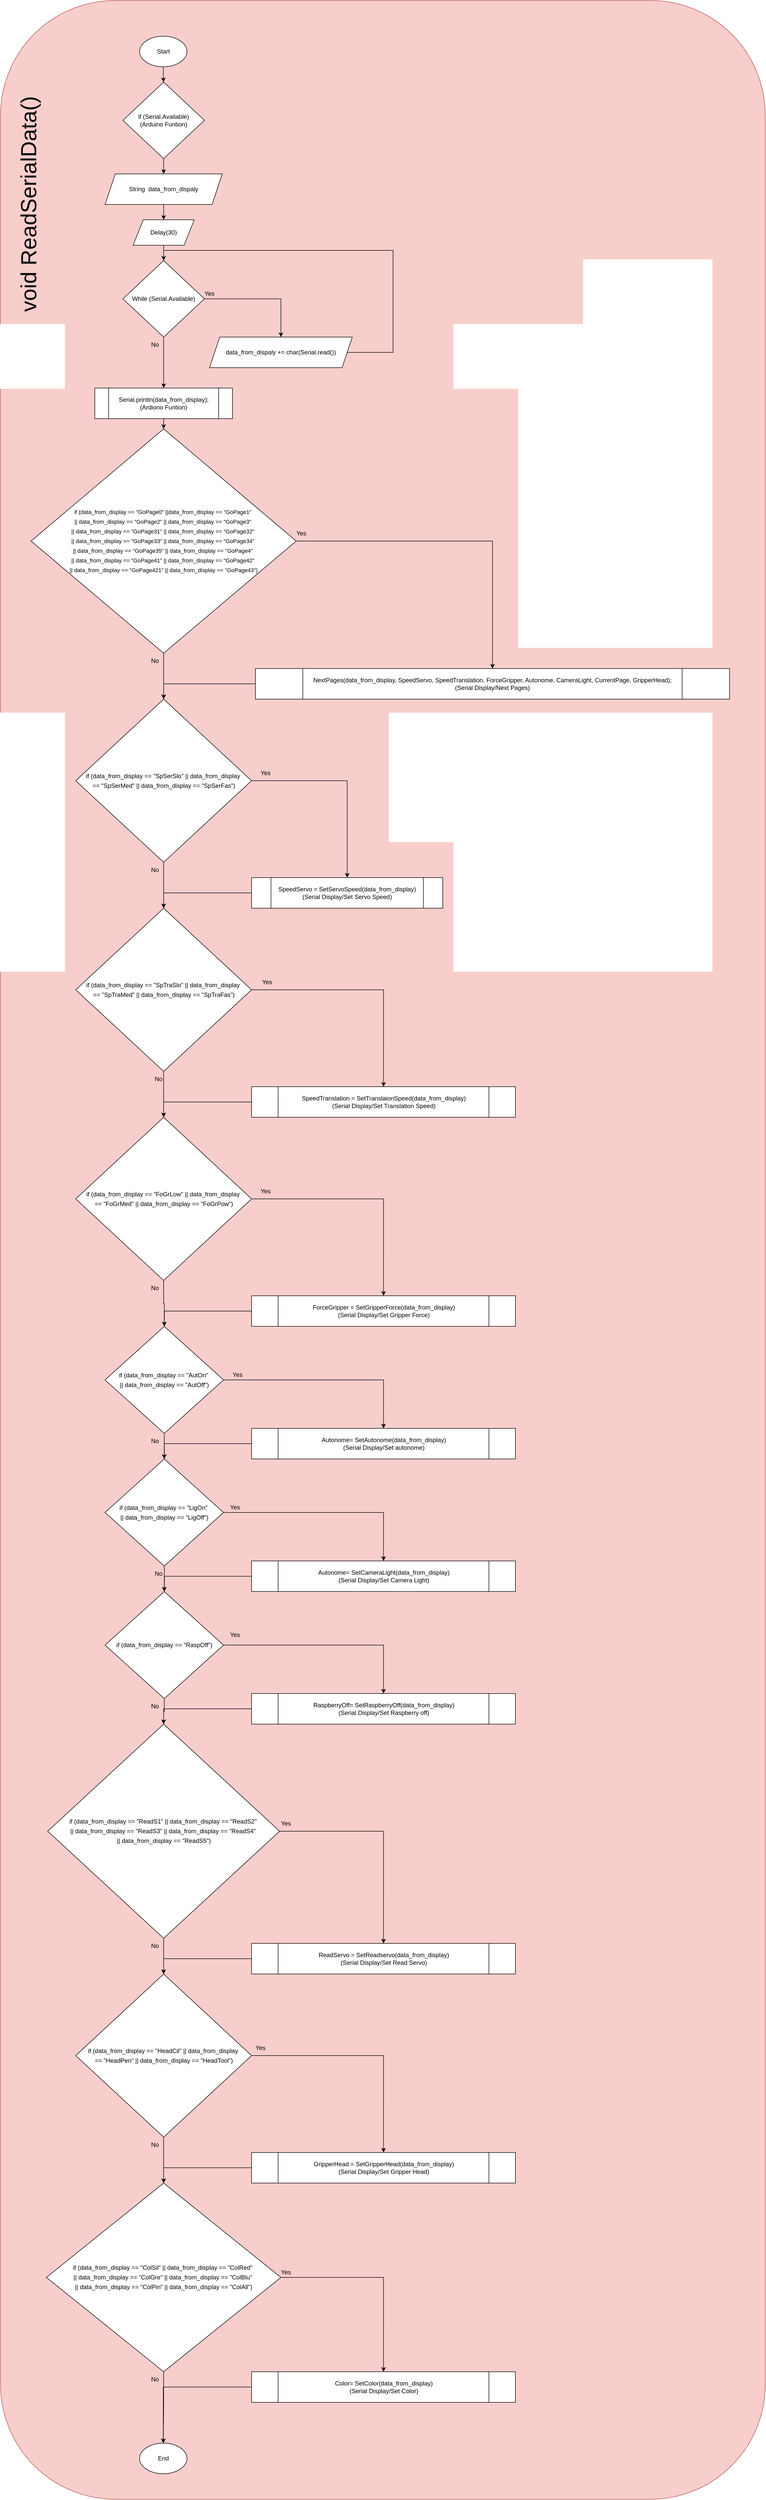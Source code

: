 <mxfile version="24.5.2" type="device">
  <diagram name="Page-1" id="UvGsvI7WDLGOxSDZg6XE">
    <mxGraphModel dx="1247" dy="1771" grid="1" gridSize="10" guides="1" tooltips="1" connect="1" arrows="1" fold="1" page="1" pageScale="1" pageWidth="850" pageHeight="1100" math="0" shadow="0">
      <root>
        <mxCell id="0" />
        <mxCell id="1" parent="0" />
        <mxCell id="ry9LyBkneQpmExAJehDU-2" value="" style="rounded=1;whiteSpace=wrap;html=1;fillColor=#f8cecc;strokeColor=#b85450;" parent="1" vertex="1">
          <mxGeometry x="310" y="-50" width="1500" height="4900" as="geometry" />
        </mxCell>
        <mxCell id="-D-eLlU2YmqxO5qmRBM4-75" value="" style="edgeStyle=orthogonalEdgeStyle;rounded=0;orthogonalLoop=1;jettySize=auto;html=1;" edge="1" parent="1" source="ry9LyBkneQpmExAJehDU-4" target="-D-eLlU2YmqxO5qmRBM4-1">
          <mxGeometry relative="1" as="geometry" />
        </mxCell>
        <mxCell id="ry9LyBkneQpmExAJehDU-4" value="Start" style="ellipse;whiteSpace=wrap;html=1;" parent="1" vertex="1">
          <mxGeometry x="582.75" y="20" width="93" height="60" as="geometry" />
        </mxCell>
        <mxCell id="ry9LyBkneQpmExAJehDU-7" value="&lt;font style=&quot;font-size: 43px;&quot;&gt;void ReadSerialData()&lt;/font&gt;" style="text;html=1;align=center;verticalAlign=middle;whiteSpace=wrap;rounded=0;rotation=-90;" parent="1" vertex="1">
          <mxGeometry x="89.5" y="309.5" width="550" height="80" as="geometry" />
        </mxCell>
        <mxCell id="-D-eLlU2YmqxO5qmRBM4-9" value="" style="edgeStyle=orthogonalEdgeStyle;rounded=0;orthogonalLoop=1;jettySize=auto;html=1;" edge="1" parent="1" source="-D-eLlU2YmqxO5qmRBM4-1" target="-D-eLlU2YmqxO5qmRBM4-3">
          <mxGeometry relative="1" as="geometry" />
        </mxCell>
        <mxCell id="-D-eLlU2YmqxO5qmRBM4-1" value="if (Serial.Available)&lt;div&gt;(Arduino Funtion)&lt;/div&gt;" style="rhombus;whiteSpace=wrap;html=1;" vertex="1" parent="1">
          <mxGeometry x="550" y="110" width="160" height="150" as="geometry" />
        </mxCell>
        <mxCell id="-D-eLlU2YmqxO5qmRBM4-12" style="edgeStyle=orthogonalEdgeStyle;rounded=0;orthogonalLoop=1;jettySize=auto;html=1;entryX=0.5;entryY=0;entryDx=0;entryDy=0;" edge="1" parent="1" source="-D-eLlU2YmqxO5qmRBM4-3" target="-D-eLlU2YmqxO5qmRBM4-4">
          <mxGeometry relative="1" as="geometry" />
        </mxCell>
        <mxCell id="-D-eLlU2YmqxO5qmRBM4-3" value="String&amp;nbsp; data_from_dispaly" style="shape=parallelogram;perimeter=parallelogramPerimeter;whiteSpace=wrap;html=1;fixedSize=1;" vertex="1" parent="1">
          <mxGeometry x="515" y="290" width="230" height="60" as="geometry" />
        </mxCell>
        <mxCell id="-D-eLlU2YmqxO5qmRBM4-13" style="edgeStyle=orthogonalEdgeStyle;rounded=0;orthogonalLoop=1;jettySize=auto;html=1;entryX=0.5;entryY=0;entryDx=0;entryDy=0;" edge="1" parent="1" source="-D-eLlU2YmqxO5qmRBM4-4" target="-D-eLlU2YmqxO5qmRBM4-6">
          <mxGeometry relative="1" as="geometry" />
        </mxCell>
        <mxCell id="-D-eLlU2YmqxO5qmRBM4-4" value="Delay(30)" style="shape=parallelogram;perimeter=parallelogramPerimeter;whiteSpace=wrap;html=1;fixedSize=1;" vertex="1" parent="1">
          <mxGeometry x="570" y="380" width="120" height="50" as="geometry" />
        </mxCell>
        <mxCell id="-D-eLlU2YmqxO5qmRBM4-8" style="edgeStyle=orthogonalEdgeStyle;rounded=0;orthogonalLoop=1;jettySize=auto;html=1;entryX=0.5;entryY=0;entryDx=0;entryDy=0;" edge="1" parent="1" source="-D-eLlU2YmqxO5qmRBM4-6" target="-D-eLlU2YmqxO5qmRBM4-7">
          <mxGeometry relative="1" as="geometry" />
        </mxCell>
        <mxCell id="-D-eLlU2YmqxO5qmRBM4-16" value="" style="edgeStyle=orthogonalEdgeStyle;rounded=0;orthogonalLoop=1;jettySize=auto;html=1;" edge="1" parent="1" source="-D-eLlU2YmqxO5qmRBM4-6" target="-D-eLlU2YmqxO5qmRBM4-15">
          <mxGeometry relative="1" as="geometry" />
        </mxCell>
        <mxCell id="-D-eLlU2YmqxO5qmRBM4-6" value="While (Serial.Available)" style="rhombus;whiteSpace=wrap;html=1;" vertex="1" parent="1">
          <mxGeometry x="550" y="460" width="160" height="150" as="geometry" />
        </mxCell>
        <mxCell id="-D-eLlU2YmqxO5qmRBM4-76" style="edgeStyle=orthogonalEdgeStyle;rounded=0;orthogonalLoop=1;jettySize=auto;html=1;entryX=0.5;entryY=0;entryDx=0;entryDy=0;" edge="1" parent="1" source="-D-eLlU2YmqxO5qmRBM4-7" target="-D-eLlU2YmqxO5qmRBM4-6">
          <mxGeometry relative="1" as="geometry">
            <Array as="points">
              <mxPoint x="1080" y="640" />
              <mxPoint x="1080" y="440" />
              <mxPoint x="630" y="440" />
            </Array>
          </mxGeometry>
        </mxCell>
        <mxCell id="-D-eLlU2YmqxO5qmRBM4-7" value="data_from_dispaly += char(Serial.read())" style="shape=parallelogram;perimeter=parallelogramPerimeter;whiteSpace=wrap;html=1;fixedSize=1;" vertex="1" parent="1">
          <mxGeometry x="720" y="610" width="280" height="60" as="geometry" />
        </mxCell>
        <mxCell id="-D-eLlU2YmqxO5qmRBM4-74" style="edgeStyle=orthogonalEdgeStyle;rounded=0;orthogonalLoop=1;jettySize=auto;html=1;" edge="1" parent="1" source="-D-eLlU2YmqxO5qmRBM4-15" target="-D-eLlU2YmqxO5qmRBM4-17">
          <mxGeometry relative="1" as="geometry" />
        </mxCell>
        <mxCell id="-D-eLlU2YmqxO5qmRBM4-15" value="Serial.println(data_from_display);&lt;div&gt;(Ardiono Funtion)&lt;/div&gt;" style="shape=process;whiteSpace=wrap;html=1;backgroundOutline=1;" vertex="1" parent="1">
          <mxGeometry x="495" y="710" width="270" height="60" as="geometry" />
        </mxCell>
        <mxCell id="-D-eLlU2YmqxO5qmRBM4-20" style="edgeStyle=orthogonalEdgeStyle;rounded=0;orthogonalLoop=1;jettySize=auto;html=1;entryX=0.5;entryY=0;entryDx=0;entryDy=0;exitX=1;exitY=0.5;exitDx=0;exitDy=0;" edge="1" parent="1" source="-D-eLlU2YmqxO5qmRBM4-17" target="-D-eLlU2YmqxO5qmRBM4-18">
          <mxGeometry relative="1" as="geometry" />
        </mxCell>
        <mxCell id="-D-eLlU2YmqxO5qmRBM4-73" value="" style="edgeStyle=orthogonalEdgeStyle;rounded=0;orthogonalLoop=1;jettySize=auto;html=1;" edge="1" parent="1" source="-D-eLlU2YmqxO5qmRBM4-17" target="-D-eLlU2YmqxO5qmRBM4-21">
          <mxGeometry relative="1" as="geometry" />
        </mxCell>
        <mxCell id="-D-eLlU2YmqxO5qmRBM4-17" value="&lt;div style=&quot;line-height: 19px; white-space: pre; font-size: 11px;&quot;&gt;&lt;font style=&quot;font-size: 11px;&quot; face=&quot;Helvetica&quot;&gt;if (data_from_display == &quot;GoPage0&quot; ||data_from_display == &quot;GoPage1&quot; &lt;/font&gt;&lt;/div&gt;&lt;div style=&quot;line-height: 19px; white-space: pre; font-size: 11px;&quot;&gt;&lt;font style=&quot;font-size: 11px;&quot;&gt;&lt;font style=&quot;font-size: 11px;&quot; face=&quot;Helvetica&quot;&gt;|| &lt;/font&gt;&lt;span style=&quot;background-color: initial;&quot;&gt;data_from_display == &quot;GoPage2&quot; || data_from_display == &quot;GoPage3&quot; &lt;/span&gt;&lt;/font&gt;&lt;/div&gt;&lt;div style=&quot;line-height: 19px; white-space: pre; font-size: 11px;&quot;&gt;&lt;font style=&quot;font-size: 11px;&quot; face=&quot;Helvetica&quot;&gt;|| data_from_display == &quot;GoPage31&quot; || data_from_display == &quot;GoPage32&quot; &lt;/font&gt;&lt;/div&gt;&lt;div style=&quot;line-height: 19px; white-space: pre; font-size: 11px;&quot;&gt;&lt;font style=&quot;font-size: 11px;&quot; face=&quot;Helvetica&quot;&gt;|| data_from_display == &quot;GoPage33&quot; || data_from_display == &quot;GoPage34&quot; &lt;/font&gt;&lt;/div&gt;&lt;div style=&quot;line-height: 19px; white-space: pre; font-size: 11px;&quot;&gt;&lt;font style=&quot;font-size: 11px;&quot; face=&quot;Helvetica&quot;&gt;|| data_from_display == &quot;GoPage35&quot; || data_from_display == &quot;GoPage4&quot; &lt;/font&gt;&lt;/div&gt;&lt;div style=&quot;line-height: 19px; white-space: pre; font-size: 11px;&quot;&gt;&lt;font style=&quot;font-size: 11px;&quot; face=&quot;Helvetica&quot;&gt;|| data_from_display == &quot;GoPage41&quot; || data_from_display == &quot;GoPage42&quot; &lt;/font&gt;&lt;/div&gt;&lt;div style=&quot;line-height: 19px; white-space: pre; font-size: 11px;&quot;&gt;&lt;font style=&quot;font-size: 11px;&quot; face=&quot;Helvetica&quot;&gt;|| data_from_display == &quot;GoPage421&quot; || data_from_display == &quot;GoPage43&quot;)&lt;/font&gt;&lt;/div&gt;" style="rhombus;whiteSpace=wrap;html=1;" vertex="1" parent="1">
          <mxGeometry x="370" y="790" width="520" height="440" as="geometry" />
        </mxCell>
        <mxCell id="-D-eLlU2YmqxO5qmRBM4-72" style="edgeStyle=orthogonalEdgeStyle;rounded=0;orthogonalLoop=1;jettySize=auto;html=1;entryX=0.5;entryY=0;entryDx=0;entryDy=0;" edge="1" parent="1" source="-D-eLlU2YmqxO5qmRBM4-18" target="-D-eLlU2YmqxO5qmRBM4-21">
          <mxGeometry relative="1" as="geometry" />
        </mxCell>
        <mxCell id="-D-eLlU2YmqxO5qmRBM4-18" value="&lt;font face=&quot;Helvetica&quot; style=&quot;font-size: 12px;&quot;&gt;&lt;span style=&quot;white-space: pre;&quot;&gt;NextPages&lt;/span&gt;&lt;span style=&quot;white-space: pre;&quot;&gt;(&lt;/span&gt;&lt;span style=&quot;white-space: pre;&quot;&gt;data_from_display&lt;/span&gt;&lt;span style=&quot;white-space: pre;&quot;&gt;, &lt;/span&gt;&lt;span style=&quot;white-space: pre;&quot;&gt;SpeedServo&lt;/span&gt;&lt;span style=&quot;white-space: pre;&quot;&gt;, &lt;/span&gt;&lt;span style=&quot;white-space: pre;&quot;&gt;SpeedTranslation&lt;/span&gt;&lt;span style=&quot;white-space: pre;&quot;&gt;, &lt;/span&gt;&lt;span style=&quot;white-space: pre;&quot;&gt;ForceGripper&lt;/span&gt;&lt;span style=&quot;white-space: pre;&quot;&gt;, &lt;/span&gt;&lt;span style=&quot;white-space: pre;&quot;&gt;Autonome&lt;/span&gt;&lt;span style=&quot;white-space: pre;&quot;&gt;, &lt;/span&gt;&lt;span style=&quot;white-space: pre;&quot;&gt;CameraLight&lt;/span&gt;&lt;span style=&quot;white-space: pre;&quot;&gt;, &lt;/span&gt;&lt;span style=&quot;white-space: pre;&quot;&gt;CurrentPage&lt;/span&gt;&lt;span style=&quot;white-space: pre;&quot;&gt;, &lt;/span&gt;&lt;span style=&quot;white-space: pre;&quot;&gt;GripperHead&lt;/span&gt;&lt;span style=&quot;white-space: pre;&quot;&gt;);&lt;/span&gt;&lt;/font&gt;&lt;div&gt;&lt;font face=&quot;Helvetica&quot; style=&quot;font-size: 12px;&quot;&gt;(Serial Display/Next Pages)&lt;/font&gt;&lt;/div&gt;" style="shape=process;whiteSpace=wrap;html=1;backgroundOutline=1;" vertex="1" parent="1">
          <mxGeometry x="810" y="1260" width="930" height="60" as="geometry" />
        </mxCell>
        <mxCell id="-D-eLlU2YmqxO5qmRBM4-68" value="" style="edgeStyle=orthogonalEdgeStyle;rounded=0;orthogonalLoop=1;jettySize=auto;html=1;" edge="1" parent="1" source="-D-eLlU2YmqxO5qmRBM4-21" target="-D-eLlU2YmqxO5qmRBM4-26">
          <mxGeometry relative="1" as="geometry" />
        </mxCell>
        <mxCell id="-D-eLlU2YmqxO5qmRBM4-69" style="edgeStyle=orthogonalEdgeStyle;rounded=0;orthogonalLoop=1;jettySize=auto;html=1;entryX=0.5;entryY=0;entryDx=0;entryDy=0;exitX=1;exitY=0.5;exitDx=0;exitDy=0;" edge="1" parent="1" source="-D-eLlU2YmqxO5qmRBM4-21" target="-D-eLlU2YmqxO5qmRBM4-22">
          <mxGeometry relative="1" as="geometry" />
        </mxCell>
        <mxCell id="-D-eLlU2YmqxO5qmRBM4-21" value="&lt;div style=&quot;line-height: 19px; white-space: pre;&quot;&gt;&lt;font face=&quot;Helvetica&quot;&gt;if (data_from_display == &quot;SpSerSlo&quot; || data_from_display &lt;/font&gt;&lt;/div&gt;&lt;div style=&quot;line-height: 19px; white-space: pre;&quot;&gt;&lt;font face=&quot;Helvetica&quot;&gt;== &quot;SpSerMed&quot; || data_from_display == &quot;SpSerFas&quot;)&lt;/font&gt;&lt;/div&gt;" style="rhombus;whiteSpace=wrap;html=1;" vertex="1" parent="1">
          <mxGeometry x="457.5" y="1320" width="345" height="320" as="geometry" />
        </mxCell>
        <mxCell id="-D-eLlU2YmqxO5qmRBM4-70" style="edgeStyle=orthogonalEdgeStyle;rounded=0;orthogonalLoop=1;jettySize=auto;html=1;entryX=0.5;entryY=0;entryDx=0;entryDy=0;exitX=0;exitY=0.5;exitDx=0;exitDy=0;" edge="1" parent="1" source="-D-eLlU2YmqxO5qmRBM4-22" target="-D-eLlU2YmqxO5qmRBM4-26">
          <mxGeometry relative="1" as="geometry" />
        </mxCell>
        <mxCell id="-D-eLlU2YmqxO5qmRBM4-22" value="&lt;div&gt;&lt;font face=&quot;Helvetica&quot; style=&quot;font-size: 12px;&quot;&gt;SpeedServo = SetServoSpeed(data_from_display)&lt;/font&gt;&lt;/div&gt;&lt;div&gt;&lt;font face=&quot;Helvetica&quot; style=&quot;font-size: 12px;&quot;&gt;(Serial Display/Set Servo Speed)&lt;/font&gt;&lt;/div&gt;" style="shape=process;whiteSpace=wrap;html=1;backgroundOutline=1;" vertex="1" parent="1">
          <mxGeometry x="802.5" y="1670" width="375" height="60" as="geometry" />
        </mxCell>
        <mxCell id="-D-eLlU2YmqxO5qmRBM4-66" value="" style="edgeStyle=orthogonalEdgeStyle;rounded=0;orthogonalLoop=1;jettySize=auto;html=1;" edge="1" parent="1" source="-D-eLlU2YmqxO5qmRBM4-26" target="-D-eLlU2YmqxO5qmRBM4-30">
          <mxGeometry relative="1" as="geometry" />
        </mxCell>
        <mxCell id="-D-eLlU2YmqxO5qmRBM4-67" style="edgeStyle=orthogonalEdgeStyle;rounded=0;orthogonalLoop=1;jettySize=auto;html=1;entryX=0.5;entryY=0;entryDx=0;entryDy=0;exitX=1;exitY=0.5;exitDx=0;exitDy=0;" edge="1" parent="1" source="-D-eLlU2YmqxO5qmRBM4-26" target="-D-eLlU2YmqxO5qmRBM4-27">
          <mxGeometry relative="1" as="geometry" />
        </mxCell>
        <mxCell id="-D-eLlU2YmqxO5qmRBM4-26" value="&lt;div style=&quot;line-height: 19px; white-space: pre;&quot;&gt;&lt;font face=&quot;Helvetica&quot;&gt;if (data_from_display == &quot;SpTraSlo&quot; || data_from_display &lt;/font&gt;&lt;/div&gt;&lt;div style=&quot;line-height: 19px; white-space: pre;&quot;&gt;&lt;font face=&quot;Helvetica&quot;&gt;== &quot;SpTraMed&quot; || data_from_display == &quot;SpTraFas&quot;)&lt;/font&gt;&lt;/div&gt;" style="rhombus;whiteSpace=wrap;html=1;" vertex="1" parent="1">
          <mxGeometry x="457.5" y="1730" width="345" height="320" as="geometry" />
        </mxCell>
        <mxCell id="-D-eLlU2YmqxO5qmRBM4-71" style="edgeStyle=orthogonalEdgeStyle;rounded=0;orthogonalLoop=1;jettySize=auto;html=1;entryX=0.5;entryY=0;entryDx=0;entryDy=0;exitX=0;exitY=0.5;exitDx=0;exitDy=0;" edge="1" parent="1" source="-D-eLlU2YmqxO5qmRBM4-27" target="-D-eLlU2YmqxO5qmRBM4-30">
          <mxGeometry relative="1" as="geometry" />
        </mxCell>
        <mxCell id="-D-eLlU2YmqxO5qmRBM4-27" value="&lt;div&gt;&lt;font face=&quot;Helvetica&quot; style=&quot;font-size: 12px;&quot;&gt;SpeedTranslation = SetTranslaionSpeed(data_from_display)&lt;/font&gt;&lt;/div&gt;&lt;div&gt;&lt;font face=&quot;Helvetica&quot; style=&quot;font-size: 12px;&quot;&gt;(Serial Display/&lt;/font&gt;Set Translation Speed&lt;font face=&quot;Helvetica&quot; style=&quot;font-size: 12px;&quot;&gt;)&lt;/font&gt;&lt;/div&gt;" style="shape=process;whiteSpace=wrap;html=1;backgroundOutline=1;" vertex="1" parent="1">
          <mxGeometry x="802.5" y="2080" width="517.5" height="60" as="geometry" />
        </mxCell>
        <mxCell id="-D-eLlU2YmqxO5qmRBM4-64" value="" style="edgeStyle=orthogonalEdgeStyle;rounded=0;orthogonalLoop=1;jettySize=auto;html=1;" edge="1" parent="1" source="-D-eLlU2YmqxO5qmRBM4-30" target="-D-eLlU2YmqxO5qmRBM4-32">
          <mxGeometry relative="1" as="geometry" />
        </mxCell>
        <mxCell id="-D-eLlU2YmqxO5qmRBM4-65" style="edgeStyle=orthogonalEdgeStyle;rounded=0;orthogonalLoop=1;jettySize=auto;html=1;entryX=0.5;entryY=0;entryDx=0;entryDy=0;exitX=1;exitY=0.5;exitDx=0;exitDy=0;" edge="1" parent="1" source="-D-eLlU2YmqxO5qmRBM4-30" target="-D-eLlU2YmqxO5qmRBM4-31">
          <mxGeometry relative="1" as="geometry" />
        </mxCell>
        <mxCell id="-D-eLlU2YmqxO5qmRBM4-30" value="&lt;div style=&quot;line-height: 19px; white-space: pre;&quot;&gt;&lt;font face=&quot;Helvetica&quot;&gt;if (data_from_display == &quot;FoGrLow&quot; || data_from_display &lt;/font&gt;&lt;/div&gt;&lt;div style=&quot;line-height: 19px; white-space: pre;&quot;&gt;&lt;font face=&quot;Helvetica&quot;&gt;== &quot;FoGrMed&quot; || data_from_display == &quot;FoGrPow&quot;)&lt;/font&gt;&lt;/div&gt;" style="rhombus;whiteSpace=wrap;html=1;" vertex="1" parent="1">
          <mxGeometry x="457.5" y="2140" width="345" height="320" as="geometry" />
        </mxCell>
        <mxCell id="-D-eLlU2YmqxO5qmRBM4-63" style="edgeStyle=orthogonalEdgeStyle;rounded=0;orthogonalLoop=1;jettySize=auto;html=1;entryX=0.5;entryY=0;entryDx=0;entryDy=0;" edge="1" parent="1" source="-D-eLlU2YmqxO5qmRBM4-31" target="-D-eLlU2YmqxO5qmRBM4-32">
          <mxGeometry relative="1" as="geometry" />
        </mxCell>
        <mxCell id="-D-eLlU2YmqxO5qmRBM4-31" value="&lt;div&gt;&lt;font face=&quot;Helvetica&quot; style=&quot;font-size: 12px;&quot;&gt;ForceGripper = SetGripperForce(data_from_display)&lt;/font&gt;&lt;/div&gt;&lt;div&gt;&lt;font face=&quot;Helvetica&quot; style=&quot;font-size: 12px;&quot;&gt;(Serial Display/Set Gripper Force)&lt;/font&gt;&lt;/div&gt;" style="shape=process;whiteSpace=wrap;html=1;backgroundOutline=1;" vertex="1" parent="1">
          <mxGeometry x="802.5" y="2490" width="517.5" height="60" as="geometry" />
        </mxCell>
        <mxCell id="-D-eLlU2YmqxO5qmRBM4-61" value="" style="edgeStyle=orthogonalEdgeStyle;rounded=0;orthogonalLoop=1;jettySize=auto;html=1;" edge="1" parent="1" source="-D-eLlU2YmqxO5qmRBM4-32" target="-D-eLlU2YmqxO5qmRBM4-34">
          <mxGeometry relative="1" as="geometry" />
        </mxCell>
        <mxCell id="-D-eLlU2YmqxO5qmRBM4-62" style="edgeStyle=orthogonalEdgeStyle;rounded=0;orthogonalLoop=1;jettySize=auto;html=1;entryX=0.5;entryY=0;entryDx=0;entryDy=0;" edge="1" parent="1" source="-D-eLlU2YmqxO5qmRBM4-32" target="-D-eLlU2YmqxO5qmRBM4-33">
          <mxGeometry relative="1" as="geometry" />
        </mxCell>
        <mxCell id="-D-eLlU2YmqxO5qmRBM4-32" value="&lt;div style=&quot;line-height: 19px; white-space: pre;&quot;&gt;&lt;font face=&quot;Helvetica&quot;&gt;if (data_from_display == &quot;AutOn&quot; &lt;/font&gt;&lt;/div&gt;&lt;div style=&quot;line-height: 19px; white-space: pre;&quot;&gt;&lt;font face=&quot;Helvetica&quot;&gt;|| data_from_display &lt;/font&gt;&lt;span style=&quot;background-color: initial;&quot;&gt;== &quot;AutOff&quot;)&lt;/span&gt;&lt;/div&gt;" style="rhombus;whiteSpace=wrap;html=1;" vertex="1" parent="1">
          <mxGeometry x="515" y="2550" width="232.5" height="210" as="geometry" />
        </mxCell>
        <mxCell id="-D-eLlU2YmqxO5qmRBM4-60" style="edgeStyle=orthogonalEdgeStyle;rounded=0;orthogonalLoop=1;jettySize=auto;html=1;entryX=0.5;entryY=0;entryDx=0;entryDy=0;" edge="1" parent="1" source="-D-eLlU2YmqxO5qmRBM4-33" target="-D-eLlU2YmqxO5qmRBM4-34">
          <mxGeometry relative="1" as="geometry" />
        </mxCell>
        <mxCell id="-D-eLlU2YmqxO5qmRBM4-33" value="&lt;div&gt;&lt;font face=&quot;Helvetica&quot; style=&quot;font-size: 12px;&quot;&gt;Autonome= SetAutonome(data_from_display)&lt;/font&gt;&lt;/div&gt;&lt;div&gt;&lt;font face=&quot;Helvetica&quot; style=&quot;font-size: 12px;&quot;&gt;(Serial Display/Set autonome)&lt;/font&gt;&lt;/div&gt;" style="shape=process;whiteSpace=wrap;html=1;backgroundOutline=1;" vertex="1" parent="1">
          <mxGeometry x="802.5" y="2750" width="517.5" height="60" as="geometry" />
        </mxCell>
        <mxCell id="-D-eLlU2YmqxO5qmRBM4-58" value="" style="edgeStyle=orthogonalEdgeStyle;rounded=0;orthogonalLoop=1;jettySize=auto;html=1;" edge="1" parent="1" source="-D-eLlU2YmqxO5qmRBM4-34" target="-D-eLlU2YmqxO5qmRBM4-36">
          <mxGeometry relative="1" as="geometry" />
        </mxCell>
        <mxCell id="-D-eLlU2YmqxO5qmRBM4-59" style="edgeStyle=orthogonalEdgeStyle;rounded=0;orthogonalLoop=1;jettySize=auto;html=1;entryX=0.5;entryY=0;entryDx=0;entryDy=0;" edge="1" parent="1" source="-D-eLlU2YmqxO5qmRBM4-34" target="-D-eLlU2YmqxO5qmRBM4-35">
          <mxGeometry relative="1" as="geometry" />
        </mxCell>
        <mxCell id="-D-eLlU2YmqxO5qmRBM4-34" value="&lt;div style=&quot;line-height: 19px; white-space: pre;&quot;&gt;&lt;font face=&quot;Helvetica&quot;&gt;if (data_from_display == &quot;LigOn&quot; &lt;/font&gt;&lt;/div&gt;&lt;div style=&quot;line-height: 19px; white-space: pre;&quot;&gt;&lt;font face=&quot;Helvetica&quot;&gt;|| data_from_display &lt;/font&gt;&lt;span style=&quot;background-color: initial;&quot;&gt;== &quot;LigOff&quot;)&lt;/span&gt;&lt;/div&gt;" style="rhombus;whiteSpace=wrap;html=1;" vertex="1" parent="1">
          <mxGeometry x="515" y="2810" width="232.5" height="210" as="geometry" />
        </mxCell>
        <mxCell id="-D-eLlU2YmqxO5qmRBM4-57" style="edgeStyle=orthogonalEdgeStyle;rounded=0;orthogonalLoop=1;jettySize=auto;html=1;entryX=0.5;entryY=0;entryDx=0;entryDy=0;" edge="1" parent="1" source="-D-eLlU2YmqxO5qmRBM4-35" target="-D-eLlU2YmqxO5qmRBM4-36">
          <mxGeometry relative="1" as="geometry" />
        </mxCell>
        <mxCell id="-D-eLlU2YmqxO5qmRBM4-35" value="&lt;div&gt;&lt;font face=&quot;Helvetica&quot; style=&quot;font-size: 12px;&quot;&gt;Autonome= SetCameraLight(data_from_display)&lt;/font&gt;&lt;/div&gt;&lt;div&gt;&lt;font face=&quot;Helvetica&quot; style=&quot;font-size: 12px;&quot;&gt;(Serial Display/Set Camera Light)&lt;/font&gt;&lt;/div&gt;" style="shape=process;whiteSpace=wrap;html=1;backgroundOutline=1;" vertex="1" parent="1">
          <mxGeometry x="802.5" y="3010" width="517.5" height="60" as="geometry" />
        </mxCell>
        <mxCell id="-D-eLlU2YmqxO5qmRBM4-55" value="" style="edgeStyle=orthogonalEdgeStyle;rounded=0;orthogonalLoop=1;jettySize=auto;html=1;" edge="1" parent="1" source="-D-eLlU2YmqxO5qmRBM4-36" target="-D-eLlU2YmqxO5qmRBM4-38">
          <mxGeometry relative="1" as="geometry" />
        </mxCell>
        <mxCell id="-D-eLlU2YmqxO5qmRBM4-56" style="edgeStyle=orthogonalEdgeStyle;rounded=0;orthogonalLoop=1;jettySize=auto;html=1;entryX=0.5;entryY=0;entryDx=0;entryDy=0;" edge="1" parent="1" source="-D-eLlU2YmqxO5qmRBM4-36" target="-D-eLlU2YmqxO5qmRBM4-37">
          <mxGeometry relative="1" as="geometry" />
        </mxCell>
        <mxCell id="-D-eLlU2YmqxO5qmRBM4-36" value="&lt;div style=&quot;line-height: 19px; white-space: pre;&quot;&gt;&lt;font face=&quot;Helvetica&quot;&gt;if (data_from_display == &quot;RaspOff&quot;&lt;/font&gt;&lt;span style=&quot;background-color: initial;&quot;&gt;)&lt;/span&gt;&lt;/div&gt;" style="rhombus;whiteSpace=wrap;html=1;" vertex="1" parent="1">
          <mxGeometry x="515" y="3070" width="232.5" height="210" as="geometry" />
        </mxCell>
        <mxCell id="-D-eLlU2YmqxO5qmRBM4-54" style="edgeStyle=orthogonalEdgeStyle;rounded=0;orthogonalLoop=1;jettySize=auto;html=1;entryX=0.5;entryY=0;entryDx=0;entryDy=0;exitX=0;exitY=0.5;exitDx=0;exitDy=0;" edge="1" parent="1" source="-D-eLlU2YmqxO5qmRBM4-37" target="-D-eLlU2YmqxO5qmRBM4-38">
          <mxGeometry relative="1" as="geometry" />
        </mxCell>
        <mxCell id="-D-eLlU2YmqxO5qmRBM4-37" value="&lt;div&gt;&lt;font face=&quot;Helvetica&quot; style=&quot;font-size: 12px;&quot;&gt;RaspberryOff= SetRaspberryOff(data_from_display)&lt;/font&gt;&lt;/div&gt;&lt;div&gt;&lt;font face=&quot;Helvetica&quot; style=&quot;font-size: 12px;&quot;&gt;(Serial Display/Set Raspberry off)&lt;/font&gt;&lt;/div&gt;" style="shape=process;whiteSpace=wrap;html=1;backgroundOutline=1;" vertex="1" parent="1">
          <mxGeometry x="802.5" y="3270" width="517.5" height="60" as="geometry" />
        </mxCell>
        <mxCell id="-D-eLlU2YmqxO5qmRBM4-52" value="" style="edgeStyle=orthogonalEdgeStyle;rounded=0;orthogonalLoop=1;jettySize=auto;html=1;" edge="1" parent="1" source="-D-eLlU2YmqxO5qmRBM4-38" target="-D-eLlU2YmqxO5qmRBM4-40">
          <mxGeometry relative="1" as="geometry" />
        </mxCell>
        <mxCell id="-D-eLlU2YmqxO5qmRBM4-53" style="edgeStyle=orthogonalEdgeStyle;rounded=0;orthogonalLoop=1;jettySize=auto;html=1;entryX=0.5;entryY=0;entryDx=0;entryDy=0;exitX=1;exitY=0.5;exitDx=0;exitDy=0;" edge="1" parent="1" source="-D-eLlU2YmqxO5qmRBM4-38" target="-D-eLlU2YmqxO5qmRBM4-39">
          <mxGeometry relative="1" as="geometry" />
        </mxCell>
        <mxCell id="-D-eLlU2YmqxO5qmRBM4-38" value="&lt;div style=&quot;line-height: 19px; white-space: pre;&quot;&gt;&lt;div style=&quot;line-height: 19px;&quot;&gt;if (data_from_display == &quot;ReadS1&quot; || data_from_display == &quot;ReadS2&quot; &lt;/div&gt;&lt;div style=&quot;line-height: 19px;&quot;&gt;|| data_from_display == &quot;ReadS3&quot; || data_from_display == &quot;ReadS4&quot; &lt;/div&gt;&lt;div style=&quot;line-height: 19px;&quot;&gt;|| data_from_display == &quot;ReadS5&quot;)&lt;/div&gt;&lt;/div&gt;" style="rhombus;whiteSpace=wrap;html=1;" vertex="1" parent="1">
          <mxGeometry x="402.5" y="3330" width="455" height="420" as="geometry" />
        </mxCell>
        <mxCell id="-D-eLlU2YmqxO5qmRBM4-51" style="edgeStyle=orthogonalEdgeStyle;rounded=0;orthogonalLoop=1;jettySize=auto;html=1;entryX=0.5;entryY=0;entryDx=0;entryDy=0;exitX=0;exitY=0.5;exitDx=0;exitDy=0;" edge="1" parent="1" source="-D-eLlU2YmqxO5qmRBM4-39" target="-D-eLlU2YmqxO5qmRBM4-40">
          <mxGeometry relative="1" as="geometry" />
        </mxCell>
        <mxCell id="-D-eLlU2YmqxO5qmRBM4-39" value="&lt;div&gt;&lt;font face=&quot;Helvetica&quot; style=&quot;font-size: 12px;&quot;&gt;ReadServo = SetReadservo(data_from_display)&lt;/font&gt;&lt;/div&gt;&lt;div&gt;&lt;font face=&quot;Helvetica&quot; style=&quot;font-size: 12px;&quot;&gt;(Serial Display/Set Read Servo)&lt;/font&gt;&lt;/div&gt;" style="shape=process;whiteSpace=wrap;html=1;backgroundOutline=1;" vertex="1" parent="1">
          <mxGeometry x="802.5" y="3760" width="517.5" height="60" as="geometry" />
        </mxCell>
        <mxCell id="-D-eLlU2YmqxO5qmRBM4-48" value="" style="edgeStyle=orthogonalEdgeStyle;rounded=0;orthogonalLoop=1;jettySize=auto;html=1;" edge="1" parent="1" source="-D-eLlU2YmqxO5qmRBM4-40" target="-D-eLlU2YmqxO5qmRBM4-42">
          <mxGeometry relative="1" as="geometry" />
        </mxCell>
        <mxCell id="-D-eLlU2YmqxO5qmRBM4-49" style="edgeStyle=orthogonalEdgeStyle;rounded=0;orthogonalLoop=1;jettySize=auto;html=1;entryX=0.5;entryY=0;entryDx=0;entryDy=0;exitX=1;exitY=0.5;exitDx=0;exitDy=0;" edge="1" parent="1" source="-D-eLlU2YmqxO5qmRBM4-40" target="-D-eLlU2YmqxO5qmRBM4-41">
          <mxGeometry relative="1" as="geometry" />
        </mxCell>
        <mxCell id="-D-eLlU2YmqxO5qmRBM4-40" value="&lt;div style=&quot;line-height: 19px; white-space: pre;&quot;&gt;&lt;font face=&quot;Helvetica&quot;&gt;if (data_from_display == &quot;HeadCil&quot; || data_from_display &lt;/font&gt;&lt;/div&gt;&lt;div style=&quot;line-height: 19px; white-space: pre;&quot;&gt;&lt;font face=&quot;Helvetica&quot;&gt;== &quot;HeadPen&quot; || data_from_display == &quot;HeadTool&quot;)&lt;/font&gt;&lt;/div&gt;" style="rhombus;whiteSpace=wrap;html=1;" vertex="1" parent="1">
          <mxGeometry x="457.5" y="3820" width="345" height="320" as="geometry" />
        </mxCell>
        <mxCell id="-D-eLlU2YmqxO5qmRBM4-50" style="edgeStyle=orthogonalEdgeStyle;rounded=0;orthogonalLoop=1;jettySize=auto;html=1;entryX=0.5;entryY=0;entryDx=0;entryDy=0;exitX=0;exitY=0.5;exitDx=0;exitDy=0;" edge="1" parent="1" source="-D-eLlU2YmqxO5qmRBM4-41" target="-D-eLlU2YmqxO5qmRBM4-42">
          <mxGeometry relative="1" as="geometry" />
        </mxCell>
        <mxCell id="-D-eLlU2YmqxO5qmRBM4-41" value="&lt;div&gt;&lt;font face=&quot;Helvetica&quot; style=&quot;font-size: 12px;&quot;&gt;GripperHead = SetGripperHead(data_from_display)&lt;/font&gt;&lt;/div&gt;&lt;div&gt;&lt;font face=&quot;Helvetica&quot; style=&quot;font-size: 12px;&quot;&gt;(Serial Display/Set Gripper Head)&lt;/font&gt;&lt;/div&gt;" style="shape=process;whiteSpace=wrap;html=1;backgroundOutline=1;" vertex="1" parent="1">
          <mxGeometry x="802.5" y="4170" width="517.5" height="60" as="geometry" />
        </mxCell>
        <mxCell id="-D-eLlU2YmqxO5qmRBM4-44" style="edgeStyle=orthogonalEdgeStyle;rounded=0;orthogonalLoop=1;jettySize=auto;html=1;entryX=0.5;entryY=0;entryDx=0;entryDy=0;exitX=1;exitY=0.5;exitDx=0;exitDy=0;" edge="1" parent="1" source="-D-eLlU2YmqxO5qmRBM4-42" target="-D-eLlU2YmqxO5qmRBM4-43">
          <mxGeometry relative="1" as="geometry" />
        </mxCell>
        <mxCell id="-D-eLlU2YmqxO5qmRBM4-46" style="edgeStyle=orthogonalEdgeStyle;rounded=0;orthogonalLoop=1;jettySize=auto;html=1;entryX=0.5;entryY=0;entryDx=0;entryDy=0;" edge="1" parent="1" source="-D-eLlU2YmqxO5qmRBM4-42" target="-D-eLlU2YmqxO5qmRBM4-45">
          <mxGeometry relative="1" as="geometry" />
        </mxCell>
        <mxCell id="-D-eLlU2YmqxO5qmRBM4-42" value="&lt;div style=&quot;line-height: 19px; white-space: pre;&quot;&gt;&lt;div style=&quot;line-height: 19px;&quot;&gt;&lt;font face=&quot;Helvetica&quot;&gt;if (data_from_display == &quot;ColSil&quot; || data_from_display == &quot;ColRed&quot; &lt;/font&gt;&lt;/div&gt;&lt;div style=&quot;line-height: 19px;&quot;&gt;&lt;font face=&quot;Helvetica&quot;&gt;|| data_from_display == &quot;ColGre&quot; || data_from_display == &quot;ColBlu&quot; &lt;/font&gt;&lt;/div&gt;&lt;div style=&quot;line-height: 19px;&quot;&gt;&lt;font face=&quot;Helvetica&quot;&gt;|| data_from_display == &quot;ColPin&quot; || data_from_display == &quot;ColAll&quot;)&lt;/font&gt;&lt;/div&gt;&lt;/div&gt;" style="rhombus;whiteSpace=wrap;html=1;" vertex="1" parent="1">
          <mxGeometry x="400" y="4230" width="460" height="370" as="geometry" />
        </mxCell>
        <mxCell id="-D-eLlU2YmqxO5qmRBM4-47" style="edgeStyle=orthogonalEdgeStyle;rounded=0;orthogonalLoop=1;jettySize=auto;html=1;entryX=0.5;entryY=0;entryDx=0;entryDy=0;" edge="1" parent="1" source="-D-eLlU2YmqxO5qmRBM4-43" target="-D-eLlU2YmqxO5qmRBM4-45">
          <mxGeometry relative="1" as="geometry" />
        </mxCell>
        <mxCell id="-D-eLlU2YmqxO5qmRBM4-43" value="&lt;div&gt;&lt;font face=&quot;Helvetica&quot; style=&quot;font-size: 12px;&quot;&gt;Color= SetColor(data_from_display)&lt;/font&gt;&lt;/div&gt;&lt;div&gt;&lt;font face=&quot;Helvetica&quot; style=&quot;font-size: 12px;&quot;&gt;(Serial Display/Set Color)&lt;/font&gt;&lt;/div&gt;" style="shape=process;whiteSpace=wrap;html=1;backgroundOutline=1;" vertex="1" parent="1">
          <mxGeometry x="802.5" y="4600" width="517.5" height="60" as="geometry" />
        </mxCell>
        <mxCell id="-D-eLlU2YmqxO5qmRBM4-45" value="End" style="ellipse;whiteSpace=wrap;html=1;" vertex="1" parent="1">
          <mxGeometry x="582.75" y="4740" width="93" height="60" as="geometry" />
        </mxCell>
        <mxCell id="-D-eLlU2YmqxO5qmRBM4-77" value="No" style="text;html=1;strokeColor=none;fillColor=none;align=center;verticalAlign=middle;whiteSpace=wrap;rounded=0;" vertex="1" parent="1">
          <mxGeometry x="582.75" y="610" width="60" height="30" as="geometry" />
        </mxCell>
        <mxCell id="-D-eLlU2YmqxO5qmRBM4-78" value="No" style="text;html=1;strokeColor=none;fillColor=none;align=center;verticalAlign=middle;whiteSpace=wrap;rounded=0;" vertex="1" parent="1">
          <mxGeometry x="582.75" y="1230" width="60" height="30" as="geometry" />
        </mxCell>
        <mxCell id="-D-eLlU2YmqxO5qmRBM4-79" value="No" style="text;html=1;strokeColor=none;fillColor=none;align=center;verticalAlign=middle;whiteSpace=wrap;rounded=0;" vertex="1" parent="1">
          <mxGeometry x="582.75" y="1640" width="60" height="30" as="geometry" />
        </mxCell>
        <mxCell id="-D-eLlU2YmqxO5qmRBM4-80" value="No" style="text;html=1;strokeColor=none;fillColor=none;align=center;verticalAlign=middle;whiteSpace=wrap;rounded=0;" vertex="1" parent="1">
          <mxGeometry x="590" y="2050" width="60" height="30" as="geometry" />
        </mxCell>
        <mxCell id="-D-eLlU2YmqxO5qmRBM4-81" value="No" style="text;html=1;strokeColor=none;fillColor=none;align=center;verticalAlign=middle;whiteSpace=wrap;rounded=0;" vertex="1" parent="1">
          <mxGeometry x="582.75" y="2460" width="60" height="30" as="geometry" />
        </mxCell>
        <mxCell id="-D-eLlU2YmqxO5qmRBM4-83" value="No" style="text;html=1;strokeColor=none;fillColor=none;align=center;verticalAlign=middle;whiteSpace=wrap;rounded=0;" vertex="1" parent="1">
          <mxGeometry x="582.75" y="2760" width="60" height="30" as="geometry" />
        </mxCell>
        <mxCell id="-D-eLlU2YmqxO5qmRBM4-84" value="No" style="text;html=1;strokeColor=none;fillColor=none;align=center;verticalAlign=middle;whiteSpace=wrap;rounded=0;" vertex="1" parent="1">
          <mxGeometry x="590" y="3020" width="60" height="30" as="geometry" />
        </mxCell>
        <mxCell id="-D-eLlU2YmqxO5qmRBM4-85" value="No" style="text;html=1;strokeColor=none;fillColor=none;align=center;verticalAlign=middle;whiteSpace=wrap;rounded=0;" vertex="1" parent="1">
          <mxGeometry x="582.75" y="3280" width="60" height="30" as="geometry" />
        </mxCell>
        <mxCell id="-D-eLlU2YmqxO5qmRBM4-86" value="No" style="text;html=1;strokeColor=none;fillColor=none;align=center;verticalAlign=middle;whiteSpace=wrap;rounded=0;" vertex="1" parent="1">
          <mxGeometry x="582.75" y="3750" width="60" height="30" as="geometry" />
        </mxCell>
        <mxCell id="-D-eLlU2YmqxO5qmRBM4-87" value="No" style="text;html=1;strokeColor=none;fillColor=none;align=center;verticalAlign=middle;whiteSpace=wrap;rounded=0;" vertex="1" parent="1">
          <mxGeometry x="582.75" y="4140" width="60" height="30" as="geometry" />
        </mxCell>
        <mxCell id="-D-eLlU2YmqxO5qmRBM4-88" value="No" style="text;html=1;strokeColor=none;fillColor=none;align=center;verticalAlign=middle;whiteSpace=wrap;rounded=0;" vertex="1" parent="1">
          <mxGeometry x="582.75" y="4600" width="60" height="30" as="geometry" />
        </mxCell>
        <mxCell id="-D-eLlU2YmqxO5qmRBM4-89" value="Yes" style="text;html=1;strokeColor=none;fillColor=none;align=center;verticalAlign=middle;whiteSpace=wrap;rounded=0;" vertex="1" parent="1">
          <mxGeometry x="690" y="510" width="60" height="30" as="geometry" />
        </mxCell>
        <mxCell id="-D-eLlU2YmqxO5qmRBM4-90" value="Yes" style="text;html=1;strokeColor=none;fillColor=none;align=center;verticalAlign=middle;whiteSpace=wrap;rounded=0;" vertex="1" parent="1">
          <mxGeometry x="870" y="980" width="60" height="30" as="geometry" />
        </mxCell>
        <mxCell id="-D-eLlU2YmqxO5qmRBM4-92" value="Yes" style="text;html=1;strokeColor=none;fillColor=none;align=center;verticalAlign=middle;whiteSpace=wrap;rounded=0;" vertex="1" parent="1">
          <mxGeometry x="800" y="1450" width="60" height="30" as="geometry" />
        </mxCell>
        <mxCell id="-D-eLlU2YmqxO5qmRBM4-93" value="Yes" style="text;html=1;strokeColor=none;fillColor=none;align=center;verticalAlign=middle;whiteSpace=wrap;rounded=0;" vertex="1" parent="1">
          <mxGeometry x="802.5" y="1860" width="60" height="30" as="geometry" />
        </mxCell>
        <mxCell id="-D-eLlU2YmqxO5qmRBM4-94" value="Yes" style="text;html=1;strokeColor=none;fillColor=none;align=center;verticalAlign=middle;whiteSpace=wrap;rounded=0;" vertex="1" parent="1">
          <mxGeometry x="800" y="2270" width="60" height="30" as="geometry" />
        </mxCell>
        <mxCell id="-D-eLlU2YmqxO5qmRBM4-95" value="Yes" style="text;html=1;strokeColor=none;fillColor=none;align=center;verticalAlign=middle;whiteSpace=wrap;rounded=0;" vertex="1" parent="1">
          <mxGeometry x="745" y="2630" width="60" height="30" as="geometry" />
        </mxCell>
        <mxCell id="-D-eLlU2YmqxO5qmRBM4-96" value="Yes" style="text;html=1;strokeColor=none;fillColor=none;align=center;verticalAlign=middle;whiteSpace=wrap;rounded=0;" vertex="1" parent="1">
          <mxGeometry x="740" y="2890" width="60" height="30" as="geometry" />
        </mxCell>
        <mxCell id="-D-eLlU2YmqxO5qmRBM4-97" value="Yes" style="text;html=1;strokeColor=none;fillColor=none;align=center;verticalAlign=middle;whiteSpace=wrap;rounded=0;" vertex="1" parent="1">
          <mxGeometry x="740" y="3140" width="60" height="30" as="geometry" />
        </mxCell>
        <mxCell id="-D-eLlU2YmqxO5qmRBM4-98" value="Yes" style="text;html=1;strokeColor=none;fillColor=none;align=center;verticalAlign=middle;whiteSpace=wrap;rounded=0;" vertex="1" parent="1">
          <mxGeometry x="840" y="3510" width="60" height="30" as="geometry" />
        </mxCell>
        <mxCell id="-D-eLlU2YmqxO5qmRBM4-99" value="Yes" style="text;html=1;strokeColor=none;fillColor=none;align=center;verticalAlign=middle;whiteSpace=wrap;rounded=0;" vertex="1" parent="1">
          <mxGeometry x="790" y="3950" width="60" height="30" as="geometry" />
        </mxCell>
        <mxCell id="-D-eLlU2YmqxO5qmRBM4-100" value="Yes" style="text;html=1;strokeColor=none;fillColor=none;align=center;verticalAlign=middle;whiteSpace=wrap;rounded=0;" vertex="1" parent="1">
          <mxGeometry x="840" y="4390" width="60" height="30" as="geometry" />
        </mxCell>
      </root>
    </mxGraphModel>
  </diagram>
</mxfile>
